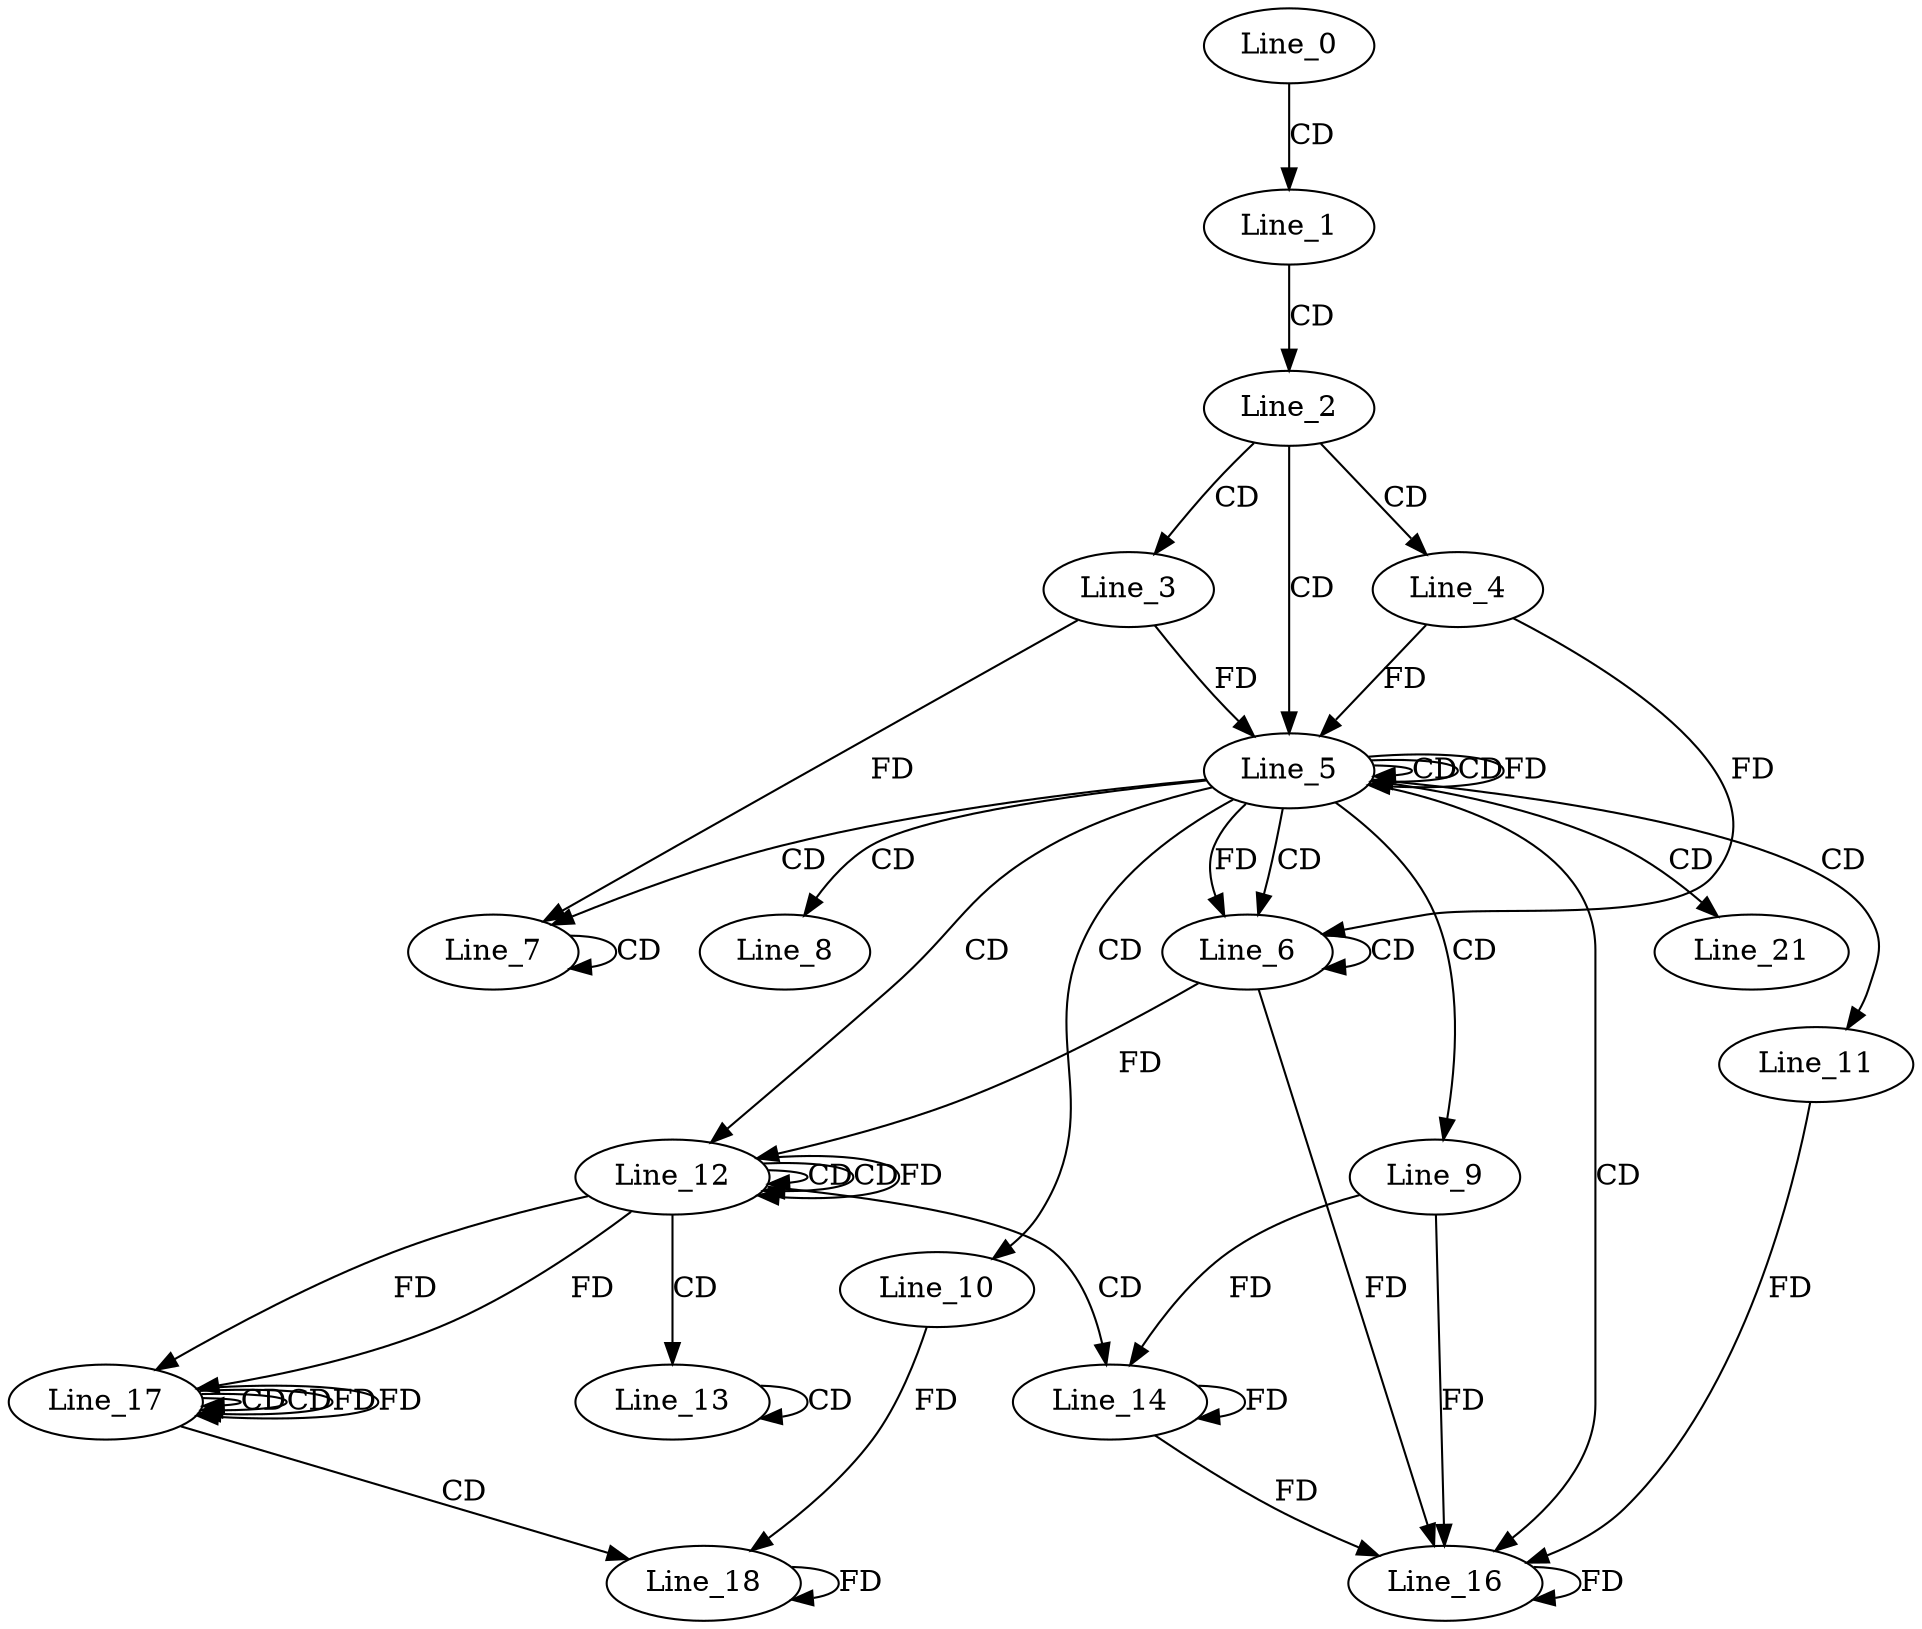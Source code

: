 digraph G {
  Line_0;
  Line_1;
  Line_2;
  Line_3;
  Line_4;
  Line_5;
  Line_5;
  Line_5;
  Line_5;
  Line_6;
  Line_6;
  Line_7;
  Line_7;
  Line_7;
  Line_8;
  Line_9;
  Line_10;
  Line_11;
  Line_12;
  Line_12;
  Line_12;
  Line_13;
  Line_13;
  Line_14;
  Line_16;
  Line_17;
  Line_17;
  Line_17;
  Line_18;
  Line_18;
  Line_21;
  Line_0 -> Line_1 [ label="CD" ];
  Line_1 -> Line_2 [ label="CD" ];
  Line_2 -> Line_3 [ label="CD" ];
  Line_2 -> Line_4 [ label="CD" ];
  Line_2 -> Line_5 [ label="CD" ];
  Line_5 -> Line_5 [ label="CD" ];
  Line_5 -> Line_5 [ label="CD" ];
  Line_5 -> Line_5 [ label="FD" ];
  Line_4 -> Line_5 [ label="FD" ];
  Line_3 -> Line_5 [ label="FD" ];
  Line_5 -> Line_6 [ label="CD" ];
  Line_6 -> Line_6 [ label="CD" ];
  Line_5 -> Line_6 [ label="FD" ];
  Line_4 -> Line_6 [ label="FD" ];
  Line_5 -> Line_7 [ label="CD" ];
  Line_7 -> Line_7 [ label="CD" ];
  Line_3 -> Line_7 [ label="FD" ];
  Line_5 -> Line_8 [ label="CD" ];
  Line_5 -> Line_9 [ label="CD" ];
  Line_5 -> Line_10 [ label="CD" ];
  Line_5 -> Line_11 [ label="CD" ];
  Line_5 -> Line_12 [ label="CD" ];
  Line_12 -> Line_12 [ label="CD" ];
  Line_6 -> Line_12 [ label="FD" ];
  Line_12 -> Line_12 [ label="CD" ];
  Line_12 -> Line_12 [ label="FD" ];
  Line_12 -> Line_13 [ label="CD" ];
  Line_13 -> Line_13 [ label="CD" ];
  Line_12 -> Line_14 [ label="CD" ];
  Line_14 -> Line_14 [ label="FD" ];
  Line_9 -> Line_14 [ label="FD" ];
  Line_5 -> Line_16 [ label="CD" ];
  Line_11 -> Line_16 [ label="FD" ];
  Line_16 -> Line_16 [ label="FD" ];
  Line_14 -> Line_16 [ label="FD" ];
  Line_9 -> Line_16 [ label="FD" ];
  Line_6 -> Line_16 [ label="FD" ];
  Line_17 -> Line_17 [ label="CD" ];
  Line_12 -> Line_17 [ label="FD" ];
  Line_17 -> Line_17 [ label="CD" ];
  Line_17 -> Line_17 [ label="FD" ];
  Line_12 -> Line_17 [ label="FD" ];
  Line_17 -> Line_18 [ label="CD" ];
  Line_18 -> Line_18 [ label="FD" ];
  Line_10 -> Line_18 [ label="FD" ];
  Line_5 -> Line_21 [ label="CD" ];
  Line_17 -> Line_17 [ label="FD" ];
}
